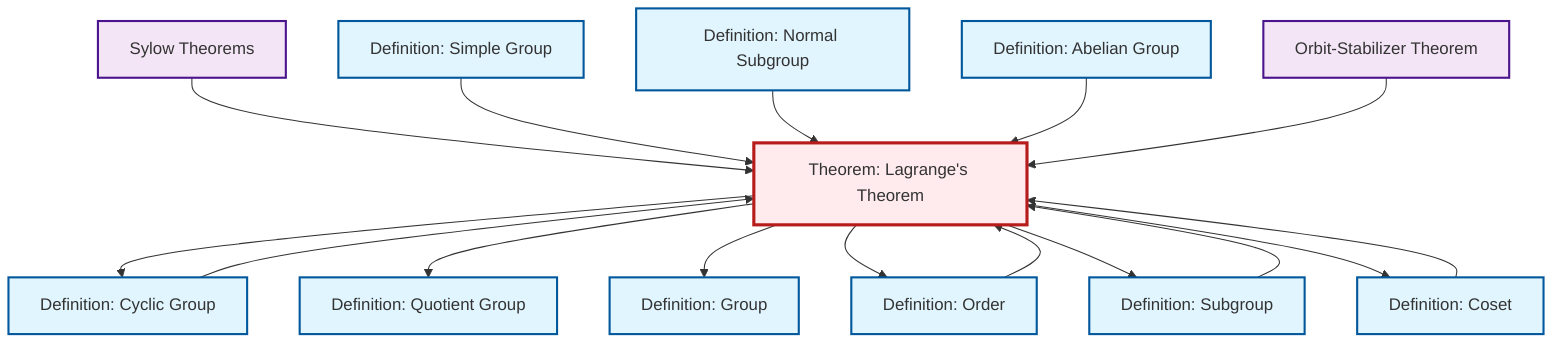 graph TD
    classDef definition fill:#e1f5fe,stroke:#01579b,stroke-width:2px
    classDef theorem fill:#f3e5f5,stroke:#4a148c,stroke-width:2px
    classDef axiom fill:#fff3e0,stroke:#e65100,stroke-width:2px
    classDef example fill:#e8f5e9,stroke:#1b5e20,stroke-width:2px
    classDef current fill:#ffebee,stroke:#b71c1c,stroke-width:3px
    def-simple-group["Definition: Simple Group"]:::definition
    def-subgroup["Definition: Subgroup"]:::definition
    def-cyclic-group["Definition: Cyclic Group"]:::definition
    thm-lagrange["Theorem: Lagrange's Theorem"]:::theorem
    def-normal-subgroup["Definition: Normal Subgroup"]:::definition
    def-abelian-group["Definition: Abelian Group"]:::definition
    def-group["Definition: Group"]:::definition
    thm-sylow["Sylow Theorems"]:::theorem
    thm-orbit-stabilizer["Orbit-Stabilizer Theorem"]:::theorem
    def-order["Definition: Order"]:::definition
    def-quotient-group["Definition: Quotient Group"]:::definition
    def-coset["Definition: Coset"]:::definition
    def-cyclic-group --> thm-lagrange
    thm-lagrange --> def-cyclic-group
    thm-lagrange --> def-quotient-group
    thm-sylow --> thm-lagrange
    def-simple-group --> thm-lagrange
    def-normal-subgroup --> thm-lagrange
    def-order --> thm-lagrange
    def-subgroup --> thm-lagrange
    thm-lagrange --> def-group
    thm-lagrange --> def-order
    thm-lagrange --> def-subgroup
    def-abelian-group --> thm-lagrange
    thm-lagrange --> def-coset
    def-coset --> thm-lagrange
    thm-orbit-stabilizer --> thm-lagrange
    class thm-lagrange current